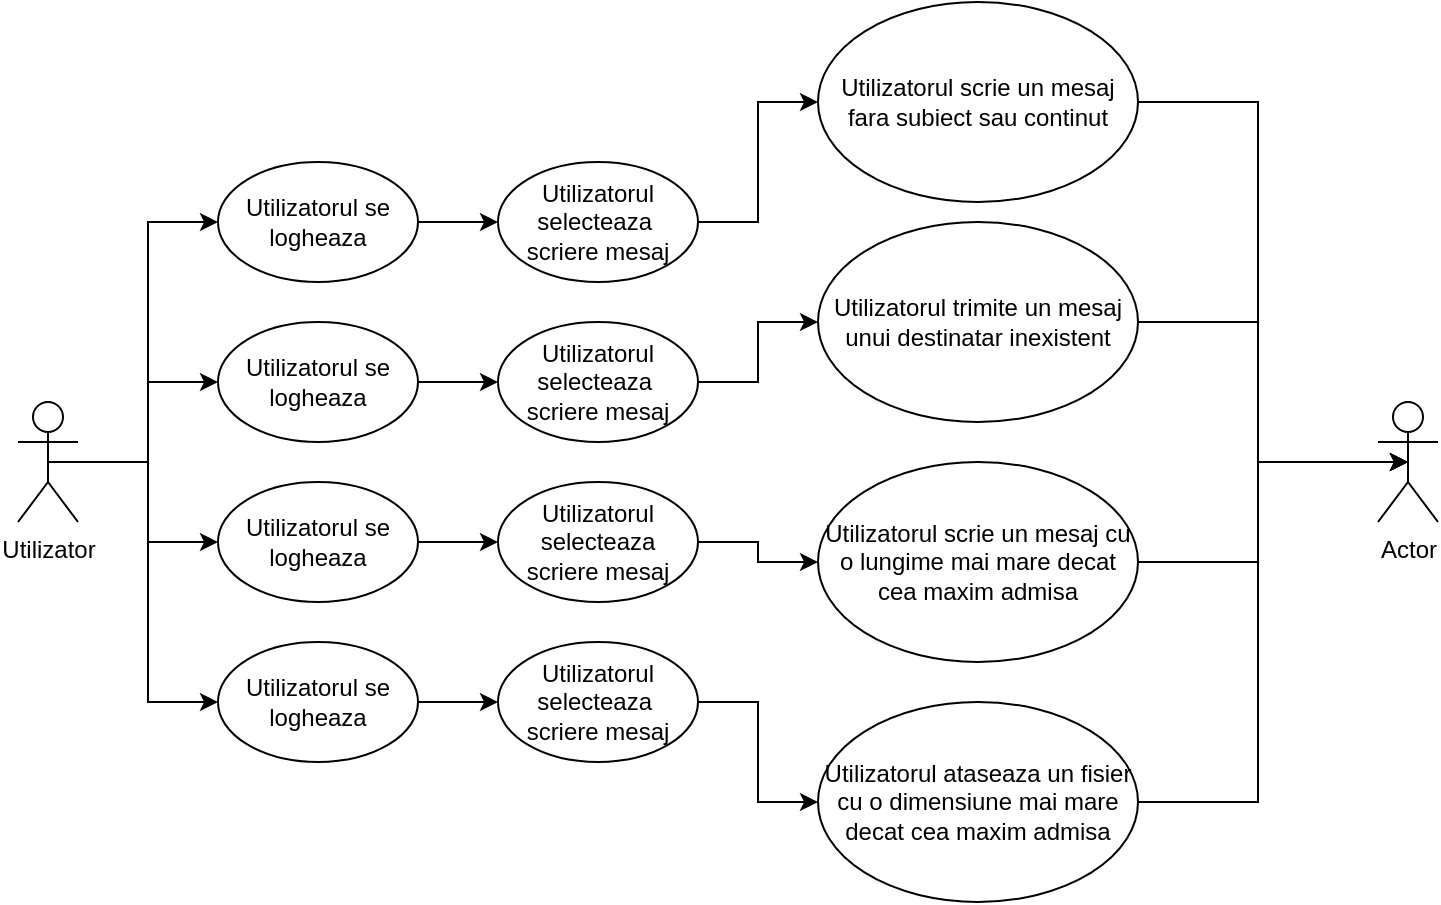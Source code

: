 <mxfile version="12.9.1" type="device"><diagram id="iPoCYh6AAixlRTAnv0PK" name="Page-1"><mxGraphModel dx="1221" dy="1756" grid="1" gridSize="10" guides="1" tooltips="1" connect="1" arrows="1" fold="1" page="1" pageScale="1" pageWidth="827" pageHeight="1169" math="0" shadow="0"><root><mxCell id="0"/><mxCell id="1" parent="0"/><mxCell id="qkWjYEDq1MCr-IMvwKkQ-14" style="edgeStyle=orthogonalEdgeStyle;rounded=0;orthogonalLoop=1;jettySize=auto;html=1;exitX=0.5;exitY=0.5;exitDx=0;exitDy=0;exitPerimeter=0;entryX=0;entryY=0.5;entryDx=0;entryDy=0;" edge="1" parent="1" source="qkWjYEDq1MCr-IMvwKkQ-1" target="qkWjYEDq1MCr-IMvwKkQ-7"><mxGeometry relative="1" as="geometry"/></mxCell><mxCell id="qkWjYEDq1MCr-IMvwKkQ-15" style="edgeStyle=orthogonalEdgeStyle;rounded=0;orthogonalLoop=1;jettySize=auto;html=1;exitX=0.5;exitY=0.5;exitDx=0;exitDy=0;exitPerimeter=0;entryX=0;entryY=0.5;entryDx=0;entryDy=0;" edge="1" parent="1" source="qkWjYEDq1MCr-IMvwKkQ-1" target="qkWjYEDq1MCr-IMvwKkQ-10"><mxGeometry relative="1" as="geometry"/></mxCell><mxCell id="qkWjYEDq1MCr-IMvwKkQ-16" style="edgeStyle=orthogonalEdgeStyle;rounded=0;orthogonalLoop=1;jettySize=auto;html=1;exitX=0.5;exitY=0.5;exitDx=0;exitDy=0;exitPerimeter=0;entryX=0;entryY=0.5;entryDx=0;entryDy=0;" edge="1" parent="1" source="qkWjYEDq1MCr-IMvwKkQ-1" target="qkWjYEDq1MCr-IMvwKkQ-12"><mxGeometry relative="1" as="geometry"/></mxCell><mxCell id="qkWjYEDq1MCr-IMvwKkQ-17" style="edgeStyle=orthogonalEdgeStyle;rounded=0;orthogonalLoop=1;jettySize=auto;html=1;exitX=0.5;exitY=0.5;exitDx=0;exitDy=0;exitPerimeter=0;entryX=0;entryY=0.5;entryDx=0;entryDy=0;" edge="1" parent="1" source="qkWjYEDq1MCr-IMvwKkQ-1" target="qkWjYEDq1MCr-IMvwKkQ-11"><mxGeometry relative="1" as="geometry"/></mxCell><mxCell id="qkWjYEDq1MCr-IMvwKkQ-1" value="Utilizator&lt;br&gt;" style="shape=umlActor;verticalLabelPosition=bottom;labelBackgroundColor=#ffffff;verticalAlign=top;html=1;outlineConnect=0;" vertex="1" parent="1"><mxGeometry x="30" y="90" width="30" height="60" as="geometry"/></mxCell><mxCell id="qkWjYEDq1MCr-IMvwKkQ-28" style="edgeStyle=orthogonalEdgeStyle;rounded=0;orthogonalLoop=1;jettySize=auto;html=1;exitX=1;exitY=0.5;exitDx=0;exitDy=0;" edge="1" parent="1" source="qkWjYEDq1MCr-IMvwKkQ-7" target="qkWjYEDq1MCr-IMvwKkQ-22"><mxGeometry relative="1" as="geometry"/></mxCell><mxCell id="qkWjYEDq1MCr-IMvwKkQ-7" value="Utilizatorul se logheaza&lt;br&gt;" style="ellipse;whiteSpace=wrap;html=1;" vertex="1" parent="1"><mxGeometry x="130" y="130" width="100" height="60" as="geometry"/></mxCell><mxCell id="qkWjYEDq1MCr-IMvwKkQ-27" style="edgeStyle=orthogonalEdgeStyle;rounded=0;orthogonalLoop=1;jettySize=auto;html=1;exitX=1;exitY=0.5;exitDx=0;exitDy=0;" edge="1" parent="1" source="qkWjYEDq1MCr-IMvwKkQ-10" target="qkWjYEDq1MCr-IMvwKkQ-24"><mxGeometry relative="1" as="geometry"/></mxCell><mxCell id="qkWjYEDq1MCr-IMvwKkQ-10" value="Utilizatorul se logheaza&lt;br&gt;" style="ellipse;whiteSpace=wrap;html=1;" vertex="1" parent="1"><mxGeometry x="130" y="50" width="100" height="60" as="geometry"/></mxCell><mxCell id="qkWjYEDq1MCr-IMvwKkQ-26" style="edgeStyle=orthogonalEdgeStyle;rounded=0;orthogonalLoop=1;jettySize=auto;html=1;exitX=1;exitY=0.5;exitDx=0;exitDy=0;entryX=0;entryY=0.5;entryDx=0;entryDy=0;" edge="1" parent="1" source="qkWjYEDq1MCr-IMvwKkQ-11" target="qkWjYEDq1MCr-IMvwKkQ-25"><mxGeometry relative="1" as="geometry"/></mxCell><mxCell id="qkWjYEDq1MCr-IMvwKkQ-11" value="Utilizatorul se logheaza&lt;br&gt;" style="ellipse;whiteSpace=wrap;html=1;" vertex="1" parent="1"><mxGeometry x="130" y="-30" width="100" height="60" as="geometry"/></mxCell><mxCell id="qkWjYEDq1MCr-IMvwKkQ-29" style="edgeStyle=orthogonalEdgeStyle;rounded=0;orthogonalLoop=1;jettySize=auto;html=1;exitX=1;exitY=0.5;exitDx=0;exitDy=0;entryX=0;entryY=0.5;entryDx=0;entryDy=0;" edge="1" parent="1" source="qkWjYEDq1MCr-IMvwKkQ-12" target="qkWjYEDq1MCr-IMvwKkQ-23"><mxGeometry relative="1" as="geometry"/></mxCell><mxCell id="qkWjYEDq1MCr-IMvwKkQ-12" value="Utilizatorul se logheaza&lt;br&gt;" style="ellipse;whiteSpace=wrap;html=1;" vertex="1" parent="1"><mxGeometry x="130" y="210" width="100" height="60" as="geometry"/></mxCell><mxCell id="qkWjYEDq1MCr-IMvwKkQ-40" style="edgeStyle=orthogonalEdgeStyle;rounded=0;orthogonalLoop=1;jettySize=auto;html=1;exitX=1;exitY=0.5;exitDx=0;exitDy=0;entryX=0;entryY=0.5;entryDx=0;entryDy=0;" edge="1" parent="1" source="qkWjYEDq1MCr-IMvwKkQ-22" target="qkWjYEDq1MCr-IMvwKkQ-36"><mxGeometry relative="1" as="geometry"/></mxCell><mxCell id="qkWjYEDq1MCr-IMvwKkQ-22" value="Utilizatorul selecteaza &lt;br&gt;scriere mesaj" style="ellipse;whiteSpace=wrap;html=1;" vertex="1" parent="1"><mxGeometry x="270" y="130" width="100" height="60" as="geometry"/></mxCell><mxCell id="qkWjYEDq1MCr-IMvwKkQ-41" style="edgeStyle=orthogonalEdgeStyle;rounded=0;orthogonalLoop=1;jettySize=auto;html=1;exitX=1;exitY=0.5;exitDx=0;exitDy=0;entryX=0;entryY=0.5;entryDx=0;entryDy=0;" edge="1" parent="1" source="qkWjYEDq1MCr-IMvwKkQ-23" target="qkWjYEDq1MCr-IMvwKkQ-37"><mxGeometry relative="1" as="geometry"/></mxCell><mxCell id="qkWjYEDq1MCr-IMvwKkQ-23" value="Utilizatorul selecteaza&amp;nbsp;&lt;br&gt;scriere mesaj" style="ellipse;whiteSpace=wrap;html=1;" vertex="1" parent="1"><mxGeometry x="270" y="210" width="100" height="60" as="geometry"/></mxCell><mxCell id="qkWjYEDq1MCr-IMvwKkQ-39" style="edgeStyle=orthogonalEdgeStyle;rounded=0;orthogonalLoop=1;jettySize=auto;html=1;exitX=1;exitY=0.5;exitDx=0;exitDy=0;entryX=0;entryY=0.5;entryDx=0;entryDy=0;" edge="1" parent="1" source="qkWjYEDq1MCr-IMvwKkQ-24" target="qkWjYEDq1MCr-IMvwKkQ-35"><mxGeometry relative="1" as="geometry"/></mxCell><mxCell id="qkWjYEDq1MCr-IMvwKkQ-24" value="Utilizatorul selecteaza&amp;nbsp;&lt;br&gt;scriere mesaj" style="ellipse;whiteSpace=wrap;html=1;" vertex="1" parent="1"><mxGeometry x="270" y="50" width="100" height="60" as="geometry"/></mxCell><mxCell id="qkWjYEDq1MCr-IMvwKkQ-38" style="edgeStyle=orthogonalEdgeStyle;rounded=0;orthogonalLoop=1;jettySize=auto;html=1;exitX=1;exitY=0.5;exitDx=0;exitDy=0;entryX=0;entryY=0.5;entryDx=0;entryDy=0;" edge="1" parent="1" source="qkWjYEDq1MCr-IMvwKkQ-25" target="qkWjYEDq1MCr-IMvwKkQ-32"><mxGeometry relative="1" as="geometry"/></mxCell><mxCell id="qkWjYEDq1MCr-IMvwKkQ-25" value="Utilizatorul selecteaza&amp;nbsp;&lt;br&gt;scriere mesaj" style="ellipse;whiteSpace=wrap;html=1;" vertex="1" parent="1"><mxGeometry x="270" y="-30" width="100" height="60" as="geometry"/></mxCell><mxCell id="qkWjYEDq1MCr-IMvwKkQ-51" style="edgeStyle=orthogonalEdgeStyle;rounded=0;orthogonalLoop=1;jettySize=auto;html=1;exitX=1;exitY=0.5;exitDx=0;exitDy=0;entryX=0.5;entryY=0.5;entryDx=0;entryDy=0;entryPerimeter=0;" edge="1" parent="1" source="qkWjYEDq1MCr-IMvwKkQ-32" target="qkWjYEDq1MCr-IMvwKkQ-42"><mxGeometry relative="1" as="geometry"><mxPoint x="720" y="-59.529" as="targetPoint"/><Array as="points"><mxPoint x="650" y="-60"/><mxPoint x="650" y="120"/></Array></mxGeometry></mxCell><mxCell id="qkWjYEDq1MCr-IMvwKkQ-32" value="Utilizatorul scrie un mesaj fara subiect sau continut" style="ellipse;whiteSpace=wrap;html=1;" vertex="1" parent="1"><mxGeometry x="430" y="-110" width="160" height="100" as="geometry"/></mxCell><mxCell id="qkWjYEDq1MCr-IMvwKkQ-49" style="edgeStyle=orthogonalEdgeStyle;rounded=0;orthogonalLoop=1;jettySize=auto;html=1;exitX=1;exitY=0.5;exitDx=0;exitDy=0;entryX=0.5;entryY=0.5;entryDx=0;entryDy=0;entryPerimeter=0;" edge="1" parent="1" source="qkWjYEDq1MCr-IMvwKkQ-35" target="qkWjYEDq1MCr-IMvwKkQ-42"><mxGeometry relative="1" as="geometry"/></mxCell><mxCell id="qkWjYEDq1MCr-IMvwKkQ-35" value="Utilizatorul trimite un mesaj unui destinatar inexistent" style="ellipse;whiteSpace=wrap;html=1;" vertex="1" parent="1"><mxGeometry x="430" width="160" height="100" as="geometry"/></mxCell><mxCell id="qkWjYEDq1MCr-IMvwKkQ-48" style="edgeStyle=orthogonalEdgeStyle;rounded=0;orthogonalLoop=1;jettySize=auto;html=1;exitX=1;exitY=0.5;exitDx=0;exitDy=0;entryX=0.5;entryY=0.5;entryDx=0;entryDy=0;entryPerimeter=0;" edge="1" parent="1" source="qkWjYEDq1MCr-IMvwKkQ-36" target="qkWjYEDq1MCr-IMvwKkQ-42"><mxGeometry relative="1" as="geometry"/></mxCell><mxCell id="qkWjYEDq1MCr-IMvwKkQ-36" value="Utilizatorul scrie un mesaj cu o lungime mai mare decat cea maxim admisa" style="ellipse;whiteSpace=wrap;html=1;" vertex="1" parent="1"><mxGeometry x="430" y="120" width="160" height="100" as="geometry"/></mxCell><mxCell id="qkWjYEDq1MCr-IMvwKkQ-50" style="edgeStyle=orthogonalEdgeStyle;rounded=0;orthogonalLoop=1;jettySize=auto;html=1;exitX=1;exitY=0.5;exitDx=0;exitDy=0;entryX=0.5;entryY=0.5;entryDx=0;entryDy=0;entryPerimeter=0;" edge="1" parent="1" source="qkWjYEDq1MCr-IMvwKkQ-37" target="qkWjYEDq1MCr-IMvwKkQ-42"><mxGeometry relative="1" as="geometry"><mxPoint x="650" y="110" as="targetPoint"/><Array as="points"><mxPoint x="650" y="290"/><mxPoint x="650" y="120"/></Array></mxGeometry></mxCell><mxCell id="qkWjYEDq1MCr-IMvwKkQ-37" value="Utilizatorul ataseaza un fisier cu o dimensiune mai mare decat cea maxim admisa" style="ellipse;whiteSpace=wrap;html=1;" vertex="1" parent="1"><mxGeometry x="430" y="240" width="160" height="100" as="geometry"/></mxCell><mxCell id="qkWjYEDq1MCr-IMvwKkQ-42" value="Actor" style="shape=umlActor;verticalLabelPosition=bottom;labelBackgroundColor=#ffffff;verticalAlign=top;html=1;outlineConnect=0;" vertex="1" parent="1"><mxGeometry x="710" y="90" width="30" height="60" as="geometry"/></mxCell></root></mxGraphModel></diagram></mxfile>